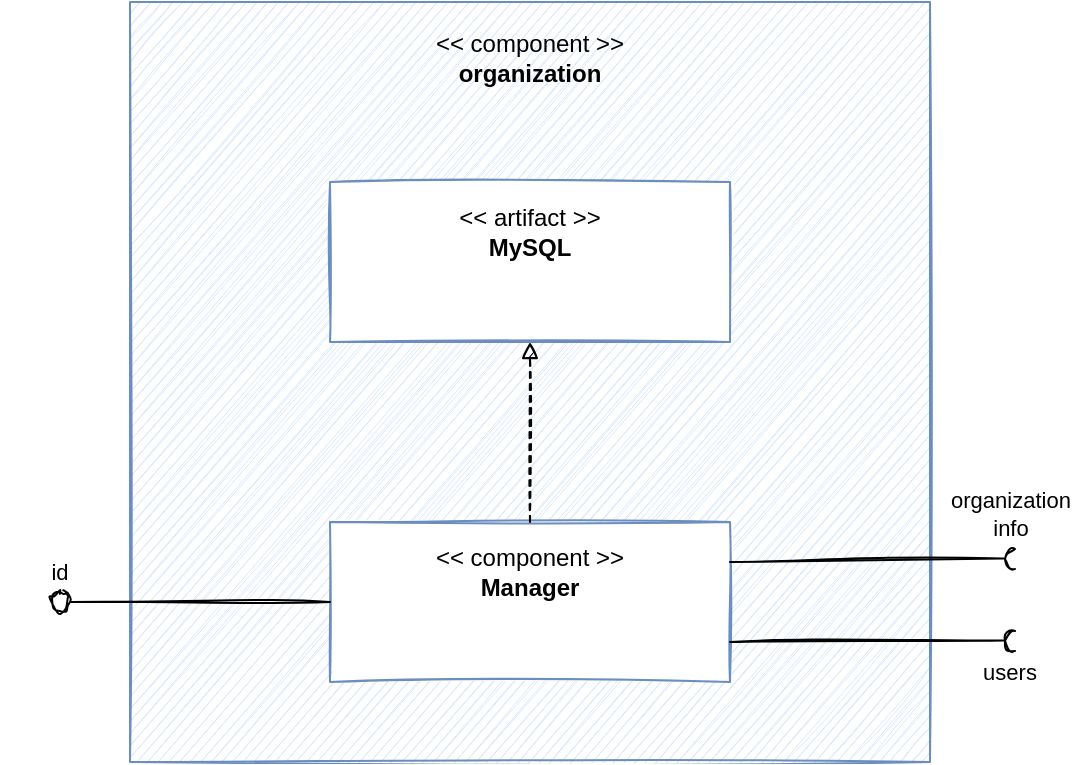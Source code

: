 <mxfile version="20.0.3" type="device"><diagram id="C8rlXH7VphF8d7YjQnWW" name="Page-1"><mxGraphModel dx="698" dy="639" grid="1" gridSize="10" guides="1" tooltips="1" connect="1" arrows="1" fold="1" page="1" pageScale="1" pageWidth="850" pageHeight="1100" math="0" shadow="0"><root><mxCell id="0"/><mxCell id="1" parent="0"/><mxCell id="ptSCs-bb1mGewk6OsEbm-1" value="" style="rounded=0;whiteSpace=wrap;html=1;sketch=1;fillColor=#dae8fc;strokeColor=#6c8ebf;" parent="1" vertex="1"><mxGeometry x="223" y="360" width="400" height="380" as="geometry"/></mxCell><mxCell id="ptSCs-bb1mGewk6OsEbm-2" value="&amp;lt;&amp;lt; component &amp;gt;&amp;gt;&lt;br&gt;&lt;b&gt;organization&lt;/b&gt;" style="text;html=1;strokeColor=none;fillColor=none;align=center;verticalAlign=middle;whiteSpace=wrap;rounded=0;sketch=1;" parent="1" vertex="1"><mxGeometry x="368" y="370" width="110" height="35" as="geometry"/></mxCell><mxCell id="ptSCs-bb1mGewk6OsEbm-3" value="" style="rounded=0;whiteSpace=wrap;html=1;sketch=1;fillColor=default;strokeColor=#6c8ebf;" parent="1" vertex="1"><mxGeometry x="323" y="620" width="200" height="80" as="geometry"/></mxCell><mxCell id="ptSCs-bb1mGewk6OsEbm-4" value="&amp;lt;&amp;lt; component &amp;gt;&amp;gt;&lt;br&gt;&lt;b&gt;Manager&lt;/b&gt;" style="text;html=1;strokeColor=none;fillColor=none;align=center;verticalAlign=middle;whiteSpace=wrap;rounded=0;sketch=1;" parent="1" vertex="1"><mxGeometry x="368" y="630" width="110" height="30" as="geometry"/></mxCell><mxCell id="ptSCs-bb1mGewk6OsEbm-5" value="" style="rounded=0;whiteSpace=wrap;html=1;sketch=1;fillColor=default;strokeColor=#6c8ebf;" parent="1" vertex="1"><mxGeometry x="323" y="450" width="200" height="80" as="geometry"/></mxCell><mxCell id="ptSCs-bb1mGewk6OsEbm-6" value="&amp;lt;&amp;lt; artifact &amp;gt;&amp;gt;&lt;br&gt;&lt;b&gt;MySQL&lt;/b&gt;" style="text;html=1;strokeColor=none;fillColor=none;align=center;verticalAlign=middle;whiteSpace=wrap;rounded=0;sketch=1;" parent="1" vertex="1"><mxGeometry x="368" y="460" width="110" height="30" as="geometry"/></mxCell><mxCell id="ptSCs-bb1mGewk6OsEbm-35" value="" style="shape=requiredInterface;html=1;fontSize=12;align=center;fillColor=default;points=[];aspect=fixed;resizable=0;verticalAlign=middle;labelPosition=center;verticalLabelPosition=top;flipH=1;sketch=1;" parent="1" vertex="1"><mxGeometry x="660.5" y="633.5" width="5" height="10" as="geometry"/></mxCell><mxCell id="ptSCs-bb1mGewk6OsEbm-36" value="" style="endArrow=none;html=1;sketch=1;exitX=1;exitY=0.25;exitDx=0;exitDy=0;entryX=1.115;entryY=0.481;entryDx=0;entryDy=0;entryPerimeter=0;" parent="1" source="ptSCs-bb1mGewk6OsEbm-3" target="ptSCs-bb1mGewk6OsEbm-35" edge="1"><mxGeometry width="50" height="50" relative="1" as="geometry"><mxPoint x="436.5" y="720" as="sourcePoint"/><mxPoint x="556.5" y="690" as="targetPoint"/></mxGeometry></mxCell><mxCell id="ptSCs-bb1mGewk6OsEbm-37" value="organization info" style="text;html=1;strokeColor=none;fillColor=none;align=center;verticalAlign=middle;whiteSpace=wrap;rounded=0;sketch=1;fontSize=11;" parent="1" vertex="1"><mxGeometry x="629.5" y="600.5" width="67" height="30" as="geometry"/></mxCell><mxCell id="ptSCs-bb1mGewk6OsEbm-38" value="" style="shape=requiredInterface;html=1;fontSize=12;align=center;fillColor=default;points=[];aspect=fixed;resizable=0;verticalAlign=middle;labelPosition=center;verticalLabelPosition=top;flipH=1;sketch=1;" parent="1" vertex="1"><mxGeometry x="660.5" y="674.5" width="5" height="10" as="geometry"/></mxCell><mxCell id="ptSCs-bb1mGewk6OsEbm-39" value="" style="endArrow=none;html=1;sketch=1;exitX=1;exitY=0.75;exitDx=0;exitDy=0;entryX=1.115;entryY=0.481;entryDx=0;entryDy=0;entryPerimeter=0;" parent="1" source="ptSCs-bb1mGewk6OsEbm-3" target="ptSCs-bb1mGewk6OsEbm-38" edge="1"><mxGeometry width="50" height="50" relative="1" as="geometry"><mxPoint x="436.5" y="765" as="sourcePoint"/><mxPoint x="556.5" y="735" as="targetPoint"/></mxGeometry></mxCell><mxCell id="ptSCs-bb1mGewk6OsEbm-40" value="users" style="text;html=1;strokeColor=none;fillColor=none;align=center;verticalAlign=middle;whiteSpace=wrap;rounded=0;sketch=1;fontSize=11;" parent="1" vertex="1"><mxGeometry x="633" y="679.5" width="60" height="30" as="geometry"/></mxCell><mxCell id="ptSCs-bb1mGewk6OsEbm-45" value="" style="endArrow=none;html=1;sketch=1;exitX=0;exitY=0.5;exitDx=0;exitDy=0;entryX=1;entryY=0.5;entryDx=0;entryDy=0;" parent="1" source="ptSCs-bb1mGewk6OsEbm-3" target="ptSCs-bb1mGewk6OsEbm-46" edge="1"><mxGeometry width="50" height="50" relative="1" as="geometry"><mxPoint x="236.5" y="740" as="sourcePoint"/><mxPoint x="-3.5" y="740" as="targetPoint"/></mxGeometry></mxCell><mxCell id="ptSCs-bb1mGewk6OsEbm-46" value="" style="ellipse;whiteSpace=wrap;html=1;aspect=fixed;sketch=1;fillColor=default;" parent="1" vertex="1"><mxGeometry x="183" y="655" width="10" height="10" as="geometry"/></mxCell><mxCell id="ptSCs-bb1mGewk6OsEbm-47" value="id" style="text;html=1;strokeColor=none;fillColor=none;align=center;verticalAlign=middle;whiteSpace=wrap;rounded=0;sketch=1;fontSize=11;" parent="1" vertex="1"><mxGeometry x="158" y="630" width="60" height="30" as="geometry"/></mxCell><mxCell id="ptSCs-bb1mGewk6OsEbm-49" value="" style="html=1;verticalAlign=bottom;labelBackgroundColor=none;endArrow=block;endFill=1;dashed=1;sketch=1;fontSize=11;exitX=0.5;exitY=0;exitDx=0;exitDy=0;entryX=0.5;entryY=1;entryDx=0;entryDy=0;" parent="1" source="ptSCs-bb1mGewk6OsEbm-3" target="ptSCs-bb1mGewk6OsEbm-5" edge="1"><mxGeometry width="160" relative="1" as="geometry"><mxPoint x="543" y="660" as="sourcePoint"/><mxPoint x="413" y="580" as="targetPoint"/><Array as="points"/></mxGeometry></mxCell></root></mxGraphModel></diagram></mxfile>